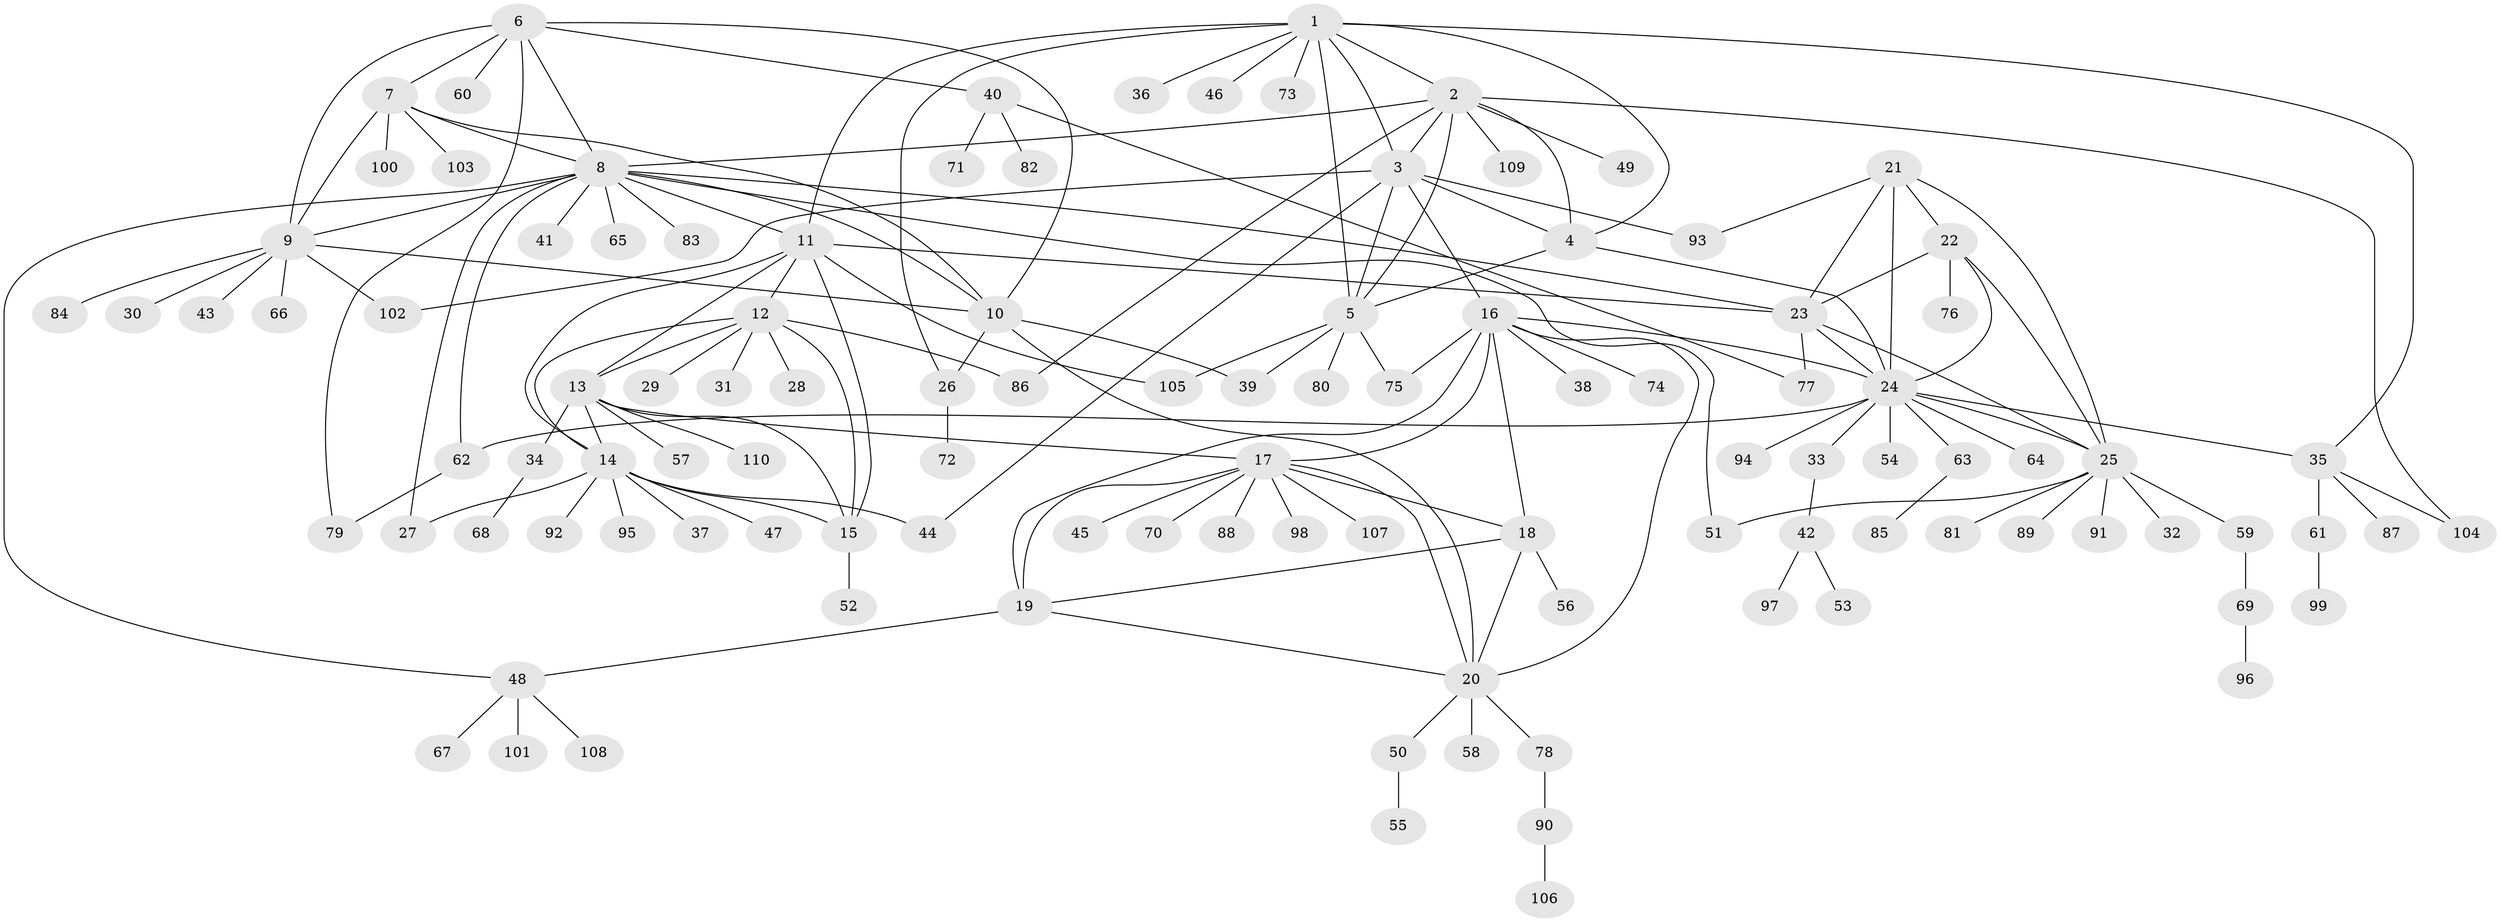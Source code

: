 // Generated by graph-tools (version 1.1) at 2025/11/02/27/25 16:11:30]
// undirected, 110 vertices, 161 edges
graph export_dot {
graph [start="1"]
  node [color=gray90,style=filled];
  1;
  2;
  3;
  4;
  5;
  6;
  7;
  8;
  9;
  10;
  11;
  12;
  13;
  14;
  15;
  16;
  17;
  18;
  19;
  20;
  21;
  22;
  23;
  24;
  25;
  26;
  27;
  28;
  29;
  30;
  31;
  32;
  33;
  34;
  35;
  36;
  37;
  38;
  39;
  40;
  41;
  42;
  43;
  44;
  45;
  46;
  47;
  48;
  49;
  50;
  51;
  52;
  53;
  54;
  55;
  56;
  57;
  58;
  59;
  60;
  61;
  62;
  63;
  64;
  65;
  66;
  67;
  68;
  69;
  70;
  71;
  72;
  73;
  74;
  75;
  76;
  77;
  78;
  79;
  80;
  81;
  82;
  83;
  84;
  85;
  86;
  87;
  88;
  89;
  90;
  91;
  92;
  93;
  94;
  95;
  96;
  97;
  98;
  99;
  100;
  101;
  102;
  103;
  104;
  105;
  106;
  107;
  108;
  109;
  110;
  1 -- 2;
  1 -- 3;
  1 -- 4;
  1 -- 5;
  1 -- 11;
  1 -- 26;
  1 -- 35;
  1 -- 36;
  1 -- 46;
  1 -- 73;
  2 -- 3;
  2 -- 4;
  2 -- 5;
  2 -- 8;
  2 -- 49;
  2 -- 86;
  2 -- 104;
  2 -- 109;
  3 -- 4;
  3 -- 5;
  3 -- 16;
  3 -- 44;
  3 -- 93;
  3 -- 102;
  4 -- 5;
  4 -- 24;
  5 -- 39;
  5 -- 75;
  5 -- 80;
  5 -- 105;
  6 -- 7;
  6 -- 8;
  6 -- 9;
  6 -- 10;
  6 -- 40;
  6 -- 60;
  6 -- 79;
  7 -- 8;
  7 -- 9;
  7 -- 10;
  7 -- 100;
  7 -- 103;
  8 -- 9;
  8 -- 10;
  8 -- 11;
  8 -- 23;
  8 -- 27;
  8 -- 41;
  8 -- 48;
  8 -- 51;
  8 -- 62;
  8 -- 65;
  8 -- 83;
  9 -- 10;
  9 -- 30;
  9 -- 43;
  9 -- 66;
  9 -- 84;
  9 -- 102;
  10 -- 20;
  10 -- 26;
  10 -- 39;
  11 -- 12;
  11 -- 13;
  11 -- 14;
  11 -- 15;
  11 -- 23;
  11 -- 105;
  12 -- 13;
  12 -- 14;
  12 -- 15;
  12 -- 28;
  12 -- 29;
  12 -- 31;
  12 -- 86;
  13 -- 14;
  13 -- 15;
  13 -- 17;
  13 -- 34;
  13 -- 57;
  13 -- 110;
  14 -- 15;
  14 -- 27;
  14 -- 37;
  14 -- 44;
  14 -- 47;
  14 -- 92;
  14 -- 95;
  15 -- 52;
  16 -- 17;
  16 -- 18;
  16 -- 19;
  16 -- 20;
  16 -- 24;
  16 -- 38;
  16 -- 74;
  16 -- 75;
  17 -- 18;
  17 -- 19;
  17 -- 20;
  17 -- 45;
  17 -- 70;
  17 -- 88;
  17 -- 98;
  17 -- 107;
  18 -- 19;
  18 -- 20;
  18 -- 56;
  19 -- 20;
  19 -- 48;
  20 -- 50;
  20 -- 58;
  20 -- 78;
  21 -- 22;
  21 -- 23;
  21 -- 24;
  21 -- 25;
  21 -- 93;
  22 -- 23;
  22 -- 24;
  22 -- 25;
  22 -- 76;
  23 -- 24;
  23 -- 25;
  23 -- 77;
  24 -- 25;
  24 -- 33;
  24 -- 35;
  24 -- 54;
  24 -- 62;
  24 -- 63;
  24 -- 64;
  24 -- 94;
  25 -- 32;
  25 -- 51;
  25 -- 59;
  25 -- 81;
  25 -- 89;
  25 -- 91;
  26 -- 72;
  33 -- 42;
  34 -- 68;
  35 -- 61;
  35 -- 87;
  35 -- 104;
  40 -- 71;
  40 -- 77;
  40 -- 82;
  42 -- 53;
  42 -- 97;
  48 -- 67;
  48 -- 101;
  48 -- 108;
  50 -- 55;
  59 -- 69;
  61 -- 99;
  62 -- 79;
  63 -- 85;
  69 -- 96;
  78 -- 90;
  90 -- 106;
}
